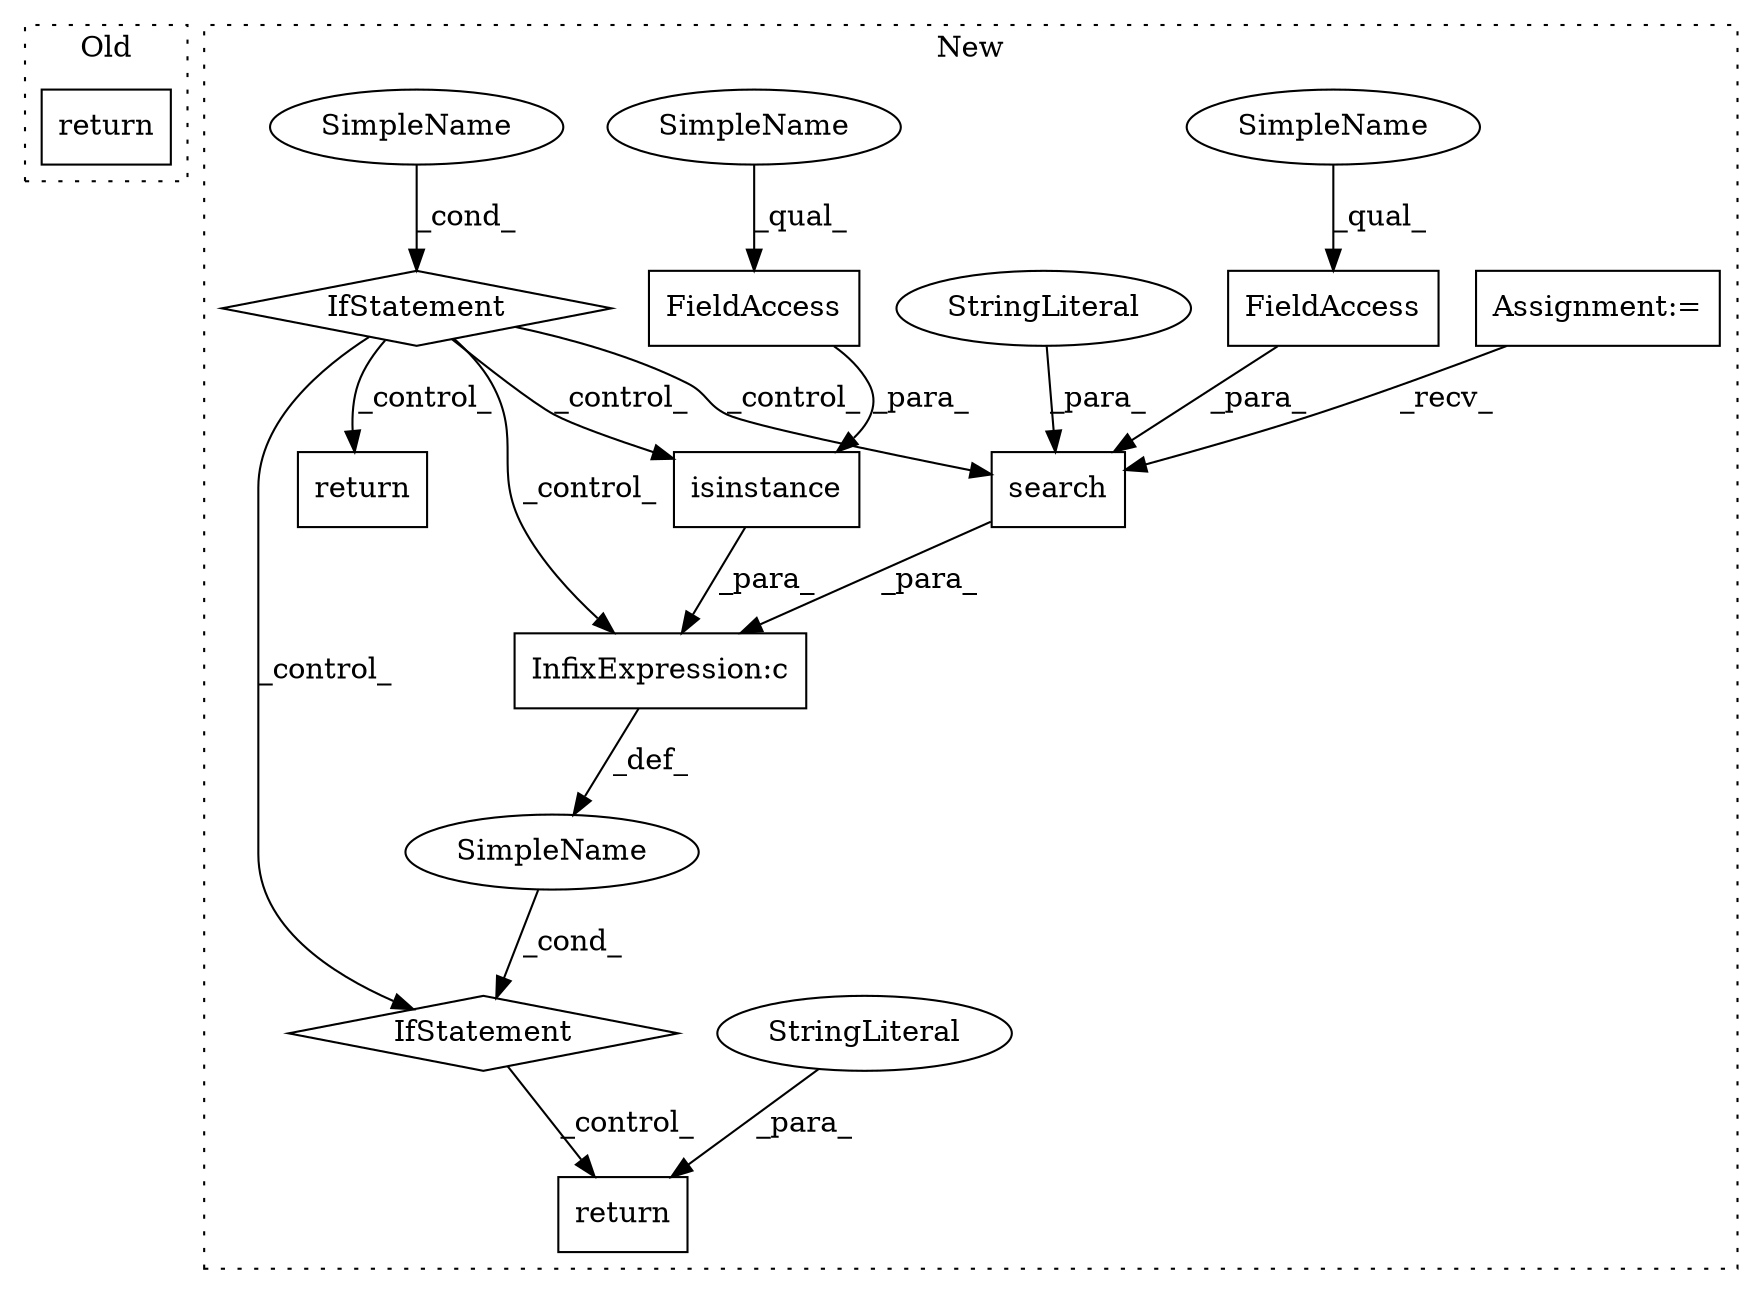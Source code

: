 digraph G {
subgraph cluster0 {
1 [label="return" a="41" s="8202" l="7" shape="box"];
label = "Old";
style="dotted";
}
subgraph cluster1 {
2 [label="search" a="32" s="8329,8355" l="7,1" shape="box"];
3 [label="StringLiteral" a="45" s="8336" l="8" shape="ellipse"];
4 [label="Assignment:=" a="7" s="8220" l="2" shape="box"];
5 [label="IfStatement" a="25" s="8228,8250" l="4,2" shape="diamond"];
6 [label="InfixExpression:c" a="27" s="8322" l="4" shape="box"];
7 [label="FieldAccess" a="22" s="8345" l="10" shape="box"];
8 [label="FieldAccess" a="22" s="8304" l="10" shape="box"];
9 [label="IfStatement" a="25" s="8289,8356" l="4,2" shape="diamond"];
10 [label="SimpleName" a="42" s="" l="" shape="ellipse"];
11 [label="SimpleName" a="42" s="" l="" shape="ellipse"];
12 [label="return" a="41" s="8393" l="7" shape="box"];
13 [label="isinstance" a="32" s="8293,8321" l="11,1" shape="box"];
14 [label="StringLiteral" a="45" s="8400" l="4" shape="ellipse"];
15 [label="return" a="41" s="8260" l="7" shape="box"];
16 [label="SimpleName" a="42" s="8304" l="4" shape="ellipse"];
17 [label="SimpleName" a="42" s="8345" l="4" shape="ellipse"];
label = "New";
style="dotted";
}
2 -> 6 [label="_para_"];
3 -> 2 [label="_para_"];
4 -> 2 [label="_recv_"];
5 -> 2 [label="_control_"];
5 -> 15 [label="_control_"];
5 -> 9 [label="_control_"];
5 -> 6 [label="_control_"];
5 -> 13 [label="_control_"];
6 -> 11 [label="_def_"];
7 -> 2 [label="_para_"];
8 -> 13 [label="_para_"];
9 -> 12 [label="_control_"];
10 -> 5 [label="_cond_"];
11 -> 9 [label="_cond_"];
13 -> 6 [label="_para_"];
14 -> 12 [label="_para_"];
16 -> 8 [label="_qual_"];
17 -> 7 [label="_qual_"];
}